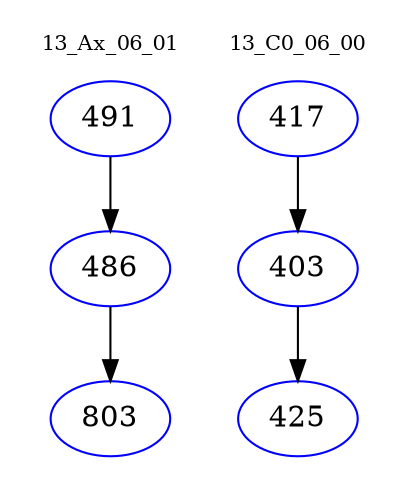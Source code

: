 digraph{
subgraph cluster_0 {
color = white
label = "13_Ax_06_01";
fontsize=10;
T0_491 [label="491", color="blue"]
T0_491 -> T0_486 [color="black"]
T0_486 [label="486", color="blue"]
T0_486 -> T0_803 [color="black"]
T0_803 [label="803", color="blue"]
}
subgraph cluster_1 {
color = white
label = "13_C0_06_00";
fontsize=10;
T1_417 [label="417", color="blue"]
T1_417 -> T1_403 [color="black"]
T1_403 [label="403", color="blue"]
T1_403 -> T1_425 [color="black"]
T1_425 [label="425", color="blue"]
}
}
